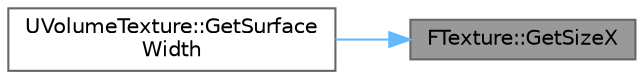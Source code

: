 digraph "FTexture::GetSizeX"
{
 // INTERACTIVE_SVG=YES
 // LATEX_PDF_SIZE
  bgcolor="transparent";
  edge [fontname=Helvetica,fontsize=10,labelfontname=Helvetica,labelfontsize=10];
  node [fontname=Helvetica,fontsize=10,shape=box,height=0.2,width=0.4];
  rankdir="RL";
  Node1 [id="Node000001",label="FTexture::GetSizeX",height=0.2,width=0.4,color="gray40", fillcolor="grey60", style="filled", fontcolor="black",tooltip="Returns the width of the texture in pixels."];
  Node1 -> Node2 [id="edge1_Node000001_Node000002",dir="back",color="steelblue1",style="solid",tooltip=" "];
  Node2 [id="Node000002",label="UVolumeTexture::GetSurface\lWidth",height=0.2,width=0.4,color="grey40", fillcolor="white", style="filled",URL="$d6/db1/classUVolumeTexture.html#acfc91224962046b0c0d7c9fe7ae6f9de",tooltip=" "];
}
